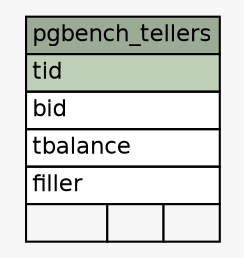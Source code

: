 // dot 2.36.0 on Linux 3.17.0-rc4-a1
// SchemaSpy rev 590
digraph "pgbench_tellers" {
  graph [
    rankdir="RL"
    bgcolor="#f7f7f7"
    nodesep="0.18"
    ranksep="0.46"
    fontname="Helvetica"
    fontsize="11"
  ];
  node [
    fontname="Helvetica"
    fontsize="11"
    shape="plaintext"
  ];
  edge [
    arrowsize="0.8"
  ];
  "pgbench_tellers" [
    label=<
    <TABLE BORDER="0" CELLBORDER="1" CELLSPACING="0" BGCOLOR="#ffffff">
      <TR><TD COLSPAN="3" BGCOLOR="#9bab96" ALIGN="CENTER">pgbench_tellers</TD></TR>
      <TR><TD PORT="tid" COLSPAN="3" BGCOLOR="#bed1b8" ALIGN="LEFT">tid</TD></TR>
      <TR><TD PORT="bid" COLSPAN="3" ALIGN="LEFT">bid</TD></TR>
      <TR><TD PORT="tbalance" COLSPAN="3" ALIGN="LEFT">tbalance</TD></TR>
      <TR><TD PORT="filler" COLSPAN="3" ALIGN="LEFT">filler</TD></TR>
      <TR><TD ALIGN="LEFT" BGCOLOR="#f7f7f7">  </TD><TD ALIGN="RIGHT" BGCOLOR="#f7f7f7">  </TD><TD ALIGN="RIGHT" BGCOLOR="#f7f7f7">  </TD></TR>
    </TABLE>>
    URL="tables/pgbench_tellers.html"
    tooltip="pgbench_tellers"
  ];
}
